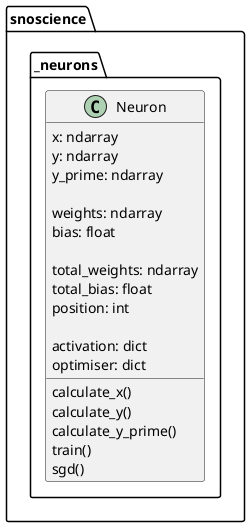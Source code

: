 @startuml

skinparam linetype ortho

package snoscience {

class _neurons.Neuron {
x: ndarray
y: ndarray
y_prime: ndarray

weights: ndarray
bias: float

total_weights: ndarray
total_bias: float
position: int

activation: dict
optimiser: dict
__
calculate_x()
calculate_y()
calculate_y_prime()
train()
sgd()
}

@enduml
